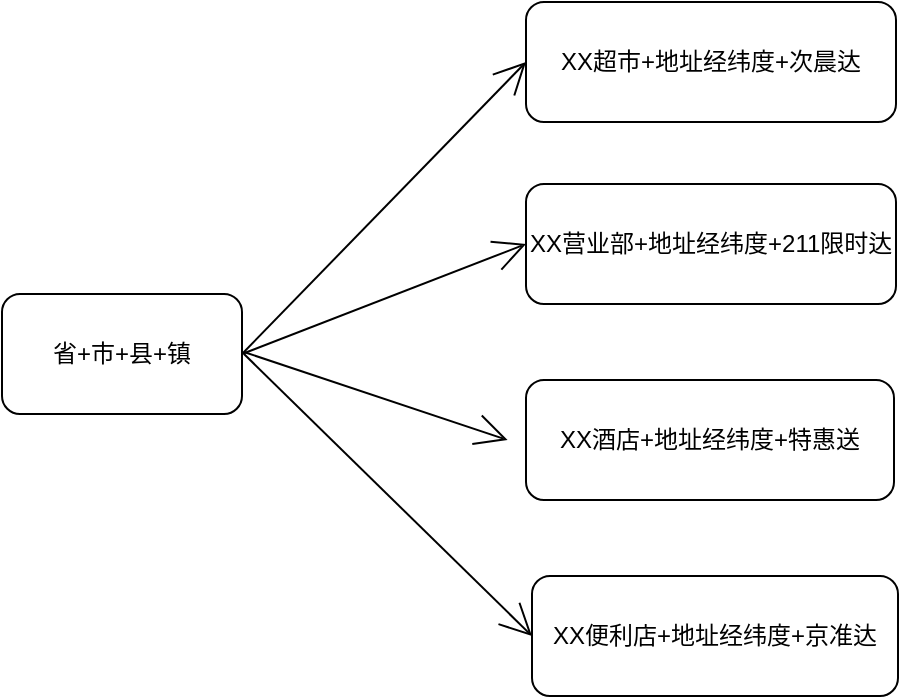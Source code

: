 <mxfile version="20.4.0" type="github">
  <diagram id="3qaALhdTLnA4fLEq_TBh" name="第 1 页">
    <mxGraphModel dx="1572" dy="654" grid="0" gridSize="10" guides="1" tooltips="1" connect="1" arrows="1" fold="1" page="0" pageScale="1" pageWidth="827" pageHeight="1169" math="0" shadow="0">
      <root>
        <mxCell id="0" />
        <mxCell id="1" parent="0" />
        <mxCell id="_EBpnCJanrSPKFrGreKf-1" value="省+市+县+镇" style="rounded=1;whiteSpace=wrap;html=1;hachureGap=4;" vertex="1" parent="1">
          <mxGeometry x="-100" y="290" width="120" height="60" as="geometry" />
        </mxCell>
        <mxCell id="_EBpnCJanrSPKFrGreKf-2" value="XX超市+地址经纬度+次晨达" style="rounded=1;whiteSpace=wrap;html=1;hachureGap=4;" vertex="1" parent="1">
          <mxGeometry x="162" y="144" width="185" height="60" as="geometry" />
        </mxCell>
        <mxCell id="_EBpnCJanrSPKFrGreKf-3" value="XX营业部+地址经纬度+211限时达" style="rounded=1;whiteSpace=wrap;html=1;hachureGap=4;align=left;" vertex="1" parent="1">
          <mxGeometry x="162" y="235" width="185" height="60" as="geometry" />
        </mxCell>
        <mxCell id="_EBpnCJanrSPKFrGreKf-4" value="XX酒店+地址经纬度+特惠送" style="rounded=1;whiteSpace=wrap;html=1;hachureGap=4;align=center;" vertex="1" parent="1">
          <mxGeometry x="162" y="333" width="184" height="60" as="geometry" />
        </mxCell>
        <mxCell id="_EBpnCJanrSPKFrGreKf-5" value="XX便利店+地址经纬度+京准达" style="rounded=1;whiteSpace=wrap;html=1;hachureGap=4;" vertex="1" parent="1">
          <mxGeometry x="165" y="431" width="183" height="60" as="geometry" />
        </mxCell>
        <mxCell id="_EBpnCJanrSPKFrGreKf-6" value="" style="edgeStyle=none;orthogonalLoop=1;jettySize=auto;html=1;rounded=0;endArrow=open;startSize=14;endSize=14;sourcePerimeterSpacing=8;targetPerimeterSpacing=8;curved=1;entryX=0;entryY=0.5;entryDx=0;entryDy=0;" edge="1" parent="1" target="_EBpnCJanrSPKFrGreKf-3">
          <mxGeometry width="120" relative="1" as="geometry">
            <mxPoint x="20" y="320" as="sourcePoint" />
            <mxPoint x="191" y="336" as="targetPoint" />
            <Array as="points" />
          </mxGeometry>
        </mxCell>
        <mxCell id="_EBpnCJanrSPKFrGreKf-7" value="" style="edgeStyle=none;orthogonalLoop=1;jettySize=auto;html=1;rounded=0;endArrow=open;startSize=14;endSize=14;sourcePerimeterSpacing=8;targetPerimeterSpacing=8;curved=1;entryX=0;entryY=0.5;entryDx=0;entryDy=0;exitX=1;exitY=0.5;exitDx=0;exitDy=0;" edge="1" parent="1" source="_EBpnCJanrSPKFrGreKf-1" target="_EBpnCJanrSPKFrGreKf-2">
          <mxGeometry width="120" relative="1" as="geometry">
            <mxPoint x="68" y="320.5" as="sourcePoint" />
            <mxPoint x="188" y="320.5" as="targetPoint" />
            <Array as="points" />
          </mxGeometry>
        </mxCell>
        <mxCell id="_EBpnCJanrSPKFrGreKf-8" value="" style="edgeStyle=none;orthogonalLoop=1;jettySize=auto;html=1;rounded=0;endArrow=open;startSize=14;endSize=14;sourcePerimeterSpacing=8;targetPerimeterSpacing=8;curved=1;entryX=-0.05;entryY=0.5;entryDx=0;entryDy=0;entryPerimeter=0;" edge="1" parent="1" target="_EBpnCJanrSPKFrGreKf-4">
          <mxGeometry width="120" relative="1" as="geometry">
            <mxPoint x="21" y="319" as="sourcePoint" />
            <mxPoint x="165" y="283" as="targetPoint" />
            <Array as="points" />
          </mxGeometry>
        </mxCell>
        <mxCell id="_EBpnCJanrSPKFrGreKf-9" value="" style="edgeStyle=none;orthogonalLoop=1;jettySize=auto;html=1;rounded=0;endArrow=open;startSize=14;endSize=14;sourcePerimeterSpacing=8;targetPerimeterSpacing=8;curved=1;entryX=0;entryY=0.5;entryDx=0;entryDy=0;" edge="1" parent="1" target="_EBpnCJanrSPKFrGreKf-5">
          <mxGeometry width="120" relative="1" as="geometry">
            <mxPoint x="21" y="320" as="sourcePoint" />
            <mxPoint x="155.0" y="398" as="targetPoint" />
            <Array as="points" />
          </mxGeometry>
        </mxCell>
      </root>
    </mxGraphModel>
  </diagram>
</mxfile>
